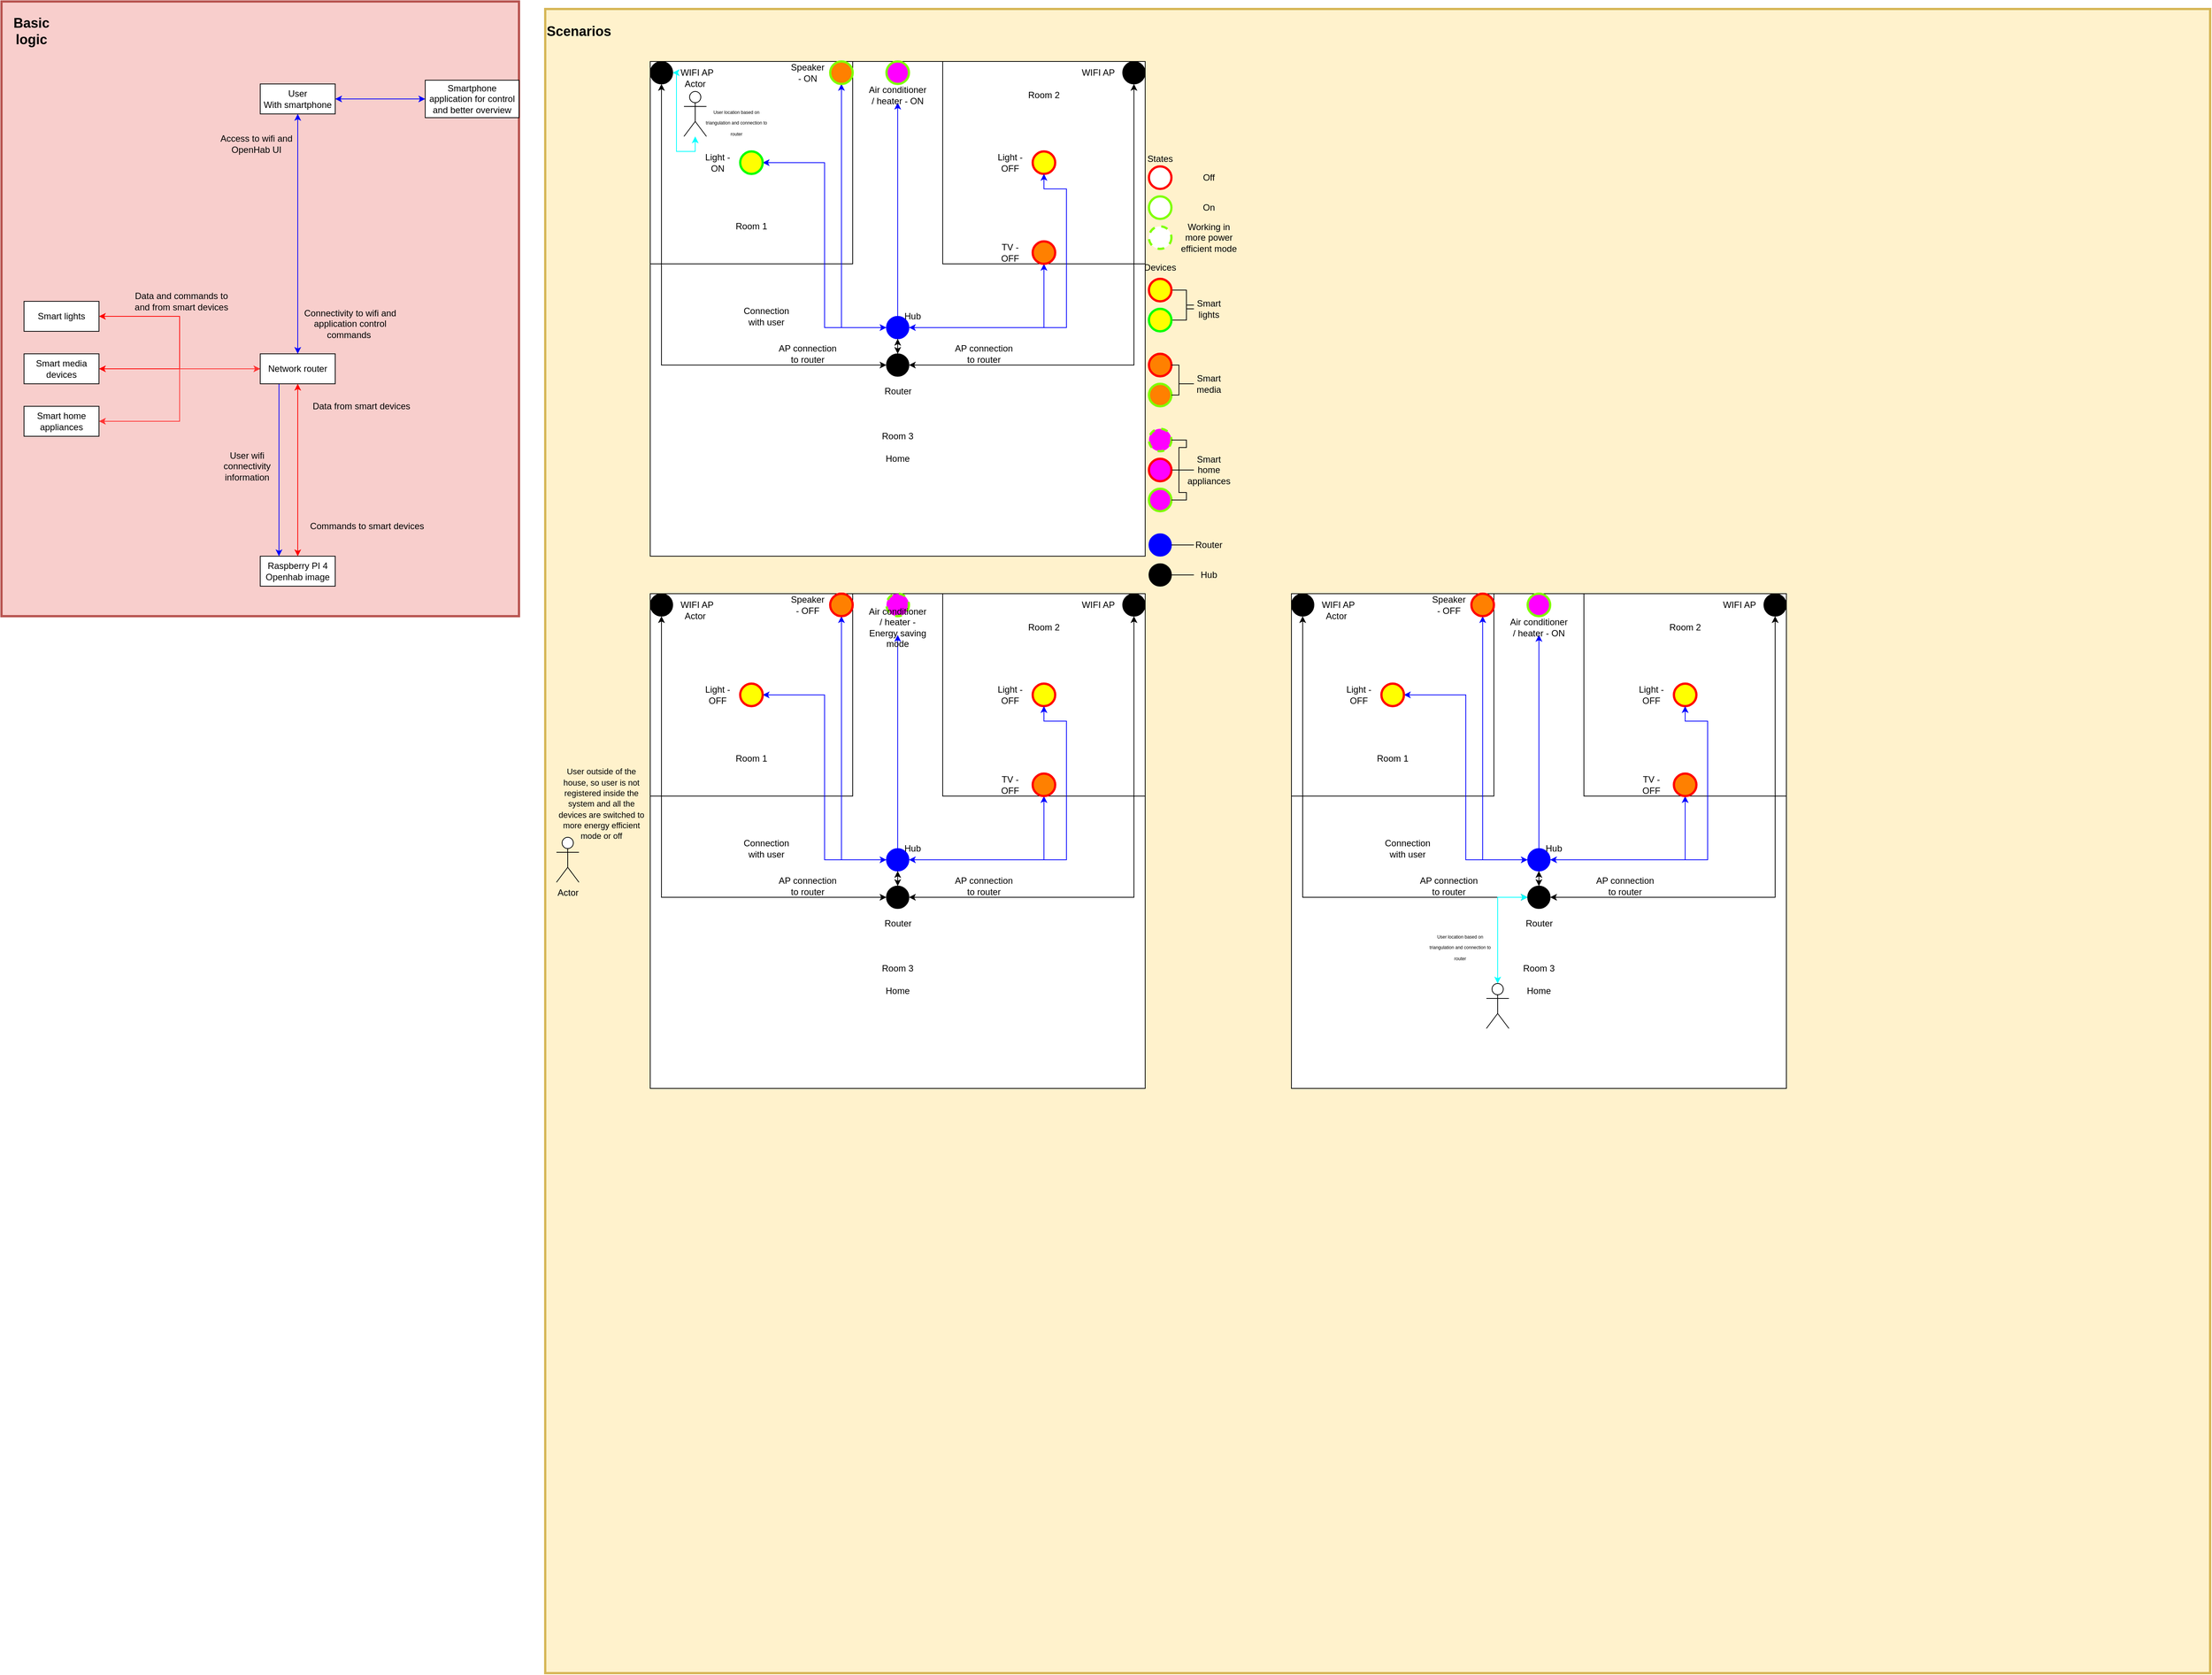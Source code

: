 <mxfile version="13.10.2" type="device"><diagram id="R2lEEEUBdFMjLlhIrx00" name="Page-1"><mxGraphModel dx="3555" dy="3005" grid="1" gridSize="10" guides="1" tooltips="1" connect="1" arrows="1" fold="1" page="1" pageScale="1" pageWidth="850" pageHeight="1100" math="0" shadow="0" extFonts="Permanent Marker^https://fonts.googleapis.com/css?family=Permanent+Marker"><root><mxCell id="0"/><mxCell id="1" parent="0"/><mxCell id="jyVE1UawY_h1VwcGE6OV-107" value="" style="rounded=0;whiteSpace=wrap;html=1;strokeColor=#b85450;strokeWidth=3;fillColor=#f8cecc;" parent="1" vertex="1"><mxGeometry x="30" y="-70" width="690" height="820" as="geometry"/></mxCell><mxCell id="jyVE1UawY_h1VwcGE6OV-105" value="" style="whiteSpace=wrap;html=1;aspect=fixed;strokeColor=#d6b656;strokeWidth=3;fillColor=#fff2cc;" parent="1" vertex="1"><mxGeometry x="755" y="-60" width="2220" height="2220" as="geometry"/></mxCell><mxCell id="H3JKsud2aQRYQZgdBOVq-11" style="edgeStyle=orthogonalEdgeStyle;rounded=0;orthogonalLoop=1;jettySize=auto;html=1;entryX=0.5;entryY=1;entryDx=0;entryDy=0;startArrow=classic;startFill=1;strokeColor=#FF0000;" parent="1" source="H3JKsud2aQRYQZgdBOVq-1" target="H3JKsud2aQRYQZgdBOVq-2" edge="1"><mxGeometry relative="1" as="geometry"/></mxCell><mxCell id="H3JKsud2aQRYQZgdBOVq-1" value="Raspberry PI 4&lt;br&gt;Openhab image" style="whiteSpace=wrap;html=1;align=center;" parent="1" vertex="1"><mxGeometry x="375" y="670" width="100" height="40" as="geometry"/></mxCell><mxCell id="H3JKsud2aQRYQZgdBOVq-6" style="edgeStyle=orthogonalEdgeStyle;rounded=0;orthogonalLoop=1;jettySize=auto;html=1;entryX=1;entryY=0.5;entryDx=0;entryDy=0;strokeColor=#FF0000;" parent="1" source="H3JKsud2aQRYQZgdBOVq-2" target="H3JKsud2aQRYQZgdBOVq-3" edge="1"><mxGeometry relative="1" as="geometry"/></mxCell><mxCell id="H3JKsud2aQRYQZgdBOVq-7" style="edgeStyle=orthogonalEdgeStyle;rounded=0;orthogonalLoop=1;jettySize=auto;html=1;entryX=1;entryY=0.5;entryDx=0;entryDy=0;strokeColor=#FF0000;" parent="1" source="H3JKsud2aQRYQZgdBOVq-2" target="H3JKsud2aQRYQZgdBOVq-4" edge="1"><mxGeometry relative="1" as="geometry"/></mxCell><mxCell id="H3JKsud2aQRYQZgdBOVq-8" style="rounded=0;orthogonalLoop=1;jettySize=auto;html=1;entryX=1;entryY=0.5;entryDx=0;entryDy=0;edgeStyle=orthogonalEdgeStyle;startArrow=classic;startFill=1;strokeColor=#FF3333;" parent="1" source="H3JKsud2aQRYQZgdBOVq-2" target="H3JKsud2aQRYQZgdBOVq-5" edge="1"><mxGeometry relative="1" as="geometry"/></mxCell><mxCell id="H3JKsud2aQRYQZgdBOVq-14" style="edgeStyle=orthogonalEdgeStyle;rounded=0;orthogonalLoop=1;jettySize=auto;html=1;exitX=0.25;exitY=1;exitDx=0;exitDy=0;entryX=0.25;entryY=0;entryDx=0;entryDy=0;startArrow=none;startFill=0;strokeColor=#0000FF;" parent="1" source="H3JKsud2aQRYQZgdBOVq-2" target="H3JKsud2aQRYQZgdBOVq-1" edge="1"><mxGeometry relative="1" as="geometry"/></mxCell><mxCell id="H3JKsud2aQRYQZgdBOVq-2" value="Network router" style="whiteSpace=wrap;html=1;align=center;" parent="1" vertex="1"><mxGeometry x="375" y="400" width="100" height="40" as="geometry"/></mxCell><mxCell id="H3JKsud2aQRYQZgdBOVq-3" value="Smart lights" style="whiteSpace=wrap;html=1;align=center;" parent="1" vertex="1"><mxGeometry x="60" y="330" width="100" height="40" as="geometry"/></mxCell><mxCell id="H3JKsud2aQRYQZgdBOVq-4" value="Smart media devices" style="whiteSpace=wrap;html=1;align=center;" parent="1" vertex="1"><mxGeometry x="60" y="400" width="100" height="40" as="geometry"/></mxCell><mxCell id="H3JKsud2aQRYQZgdBOVq-5" value="Smart home appliances" style="whiteSpace=wrap;html=1;align=center;" parent="1" vertex="1"><mxGeometry x="60" y="470" width="100" height="40" as="geometry"/></mxCell><mxCell id="H3JKsud2aQRYQZgdBOVq-9" value="Data and commands to and from smart devices" style="text;html=1;strokeColor=none;fillColor=none;align=center;verticalAlign=middle;whiteSpace=wrap;rounded=0;" parent="1" vertex="1"><mxGeometry x="200" y="320" width="140" height="20" as="geometry"/></mxCell><mxCell id="H3JKsud2aQRYQZgdBOVq-12" value="Data from smart devices" style="text;html=1;strokeColor=none;fillColor=none;align=center;verticalAlign=middle;whiteSpace=wrap;rounded=0;" parent="1" vertex="1"><mxGeometry x="440" y="460" width="140" height="20" as="geometry"/></mxCell><mxCell id="H3JKsud2aQRYQZgdBOVq-13" value="Commands to smart devices" style="text;html=1;strokeColor=none;fillColor=none;align=center;verticalAlign=middle;whiteSpace=wrap;rounded=0;" parent="1" vertex="1"><mxGeometry x="440" y="620" width="155" height="20" as="geometry"/></mxCell><mxCell id="H3JKsud2aQRYQZgdBOVq-15" value="User wifi connectivity information" style="text;html=1;strokeColor=none;fillColor=none;align=center;verticalAlign=middle;whiteSpace=wrap;rounded=0;" parent="1" vertex="1"><mxGeometry x="310" y="540" width="95" height="20" as="geometry"/></mxCell><mxCell id="H3JKsud2aQRYQZgdBOVq-17" style="edgeStyle=orthogonalEdgeStyle;rounded=0;orthogonalLoop=1;jettySize=auto;html=1;entryX=0.5;entryY=0;entryDx=0;entryDy=0;startArrow=classic;startFill=1;strokeColor=#0000FF;" parent="1" source="H3JKsud2aQRYQZgdBOVq-16" target="H3JKsud2aQRYQZgdBOVq-2" edge="1"><mxGeometry relative="1" as="geometry"/></mxCell><mxCell id="jyVE1UawY_h1VwcGE6OV-2" style="edgeStyle=orthogonalEdgeStyle;rounded=0;orthogonalLoop=1;jettySize=auto;html=1;exitX=1;exitY=0.5;exitDx=0;exitDy=0;startArrow=classic;startFill=1;fillColor=#dae8fc;strokeColor=#0000FF;" parent="1" source="H3JKsud2aQRYQZgdBOVq-16" target="jyVE1UawY_h1VwcGE6OV-1" edge="1"><mxGeometry relative="1" as="geometry"/></mxCell><mxCell id="H3JKsud2aQRYQZgdBOVq-16" value="User&lt;br&gt;With smartphone" style="whiteSpace=wrap;html=1;align=center;" parent="1" vertex="1"><mxGeometry x="375" y="40" width="100" height="40" as="geometry"/></mxCell><mxCell id="H3JKsud2aQRYQZgdBOVq-18" value="Connectivity to wifi and&lt;br&gt;application control commands&amp;nbsp;" style="text;html=1;strokeColor=none;fillColor=none;align=center;verticalAlign=middle;whiteSpace=wrap;rounded=0;" parent="1" vertex="1"><mxGeometry x="430" y="340" width="130" height="40" as="geometry"/></mxCell><mxCell id="H3JKsud2aQRYQZgdBOVq-19" value="Access to wifi and OpenHab UI" style="text;html=1;strokeColor=none;fillColor=none;align=center;verticalAlign=middle;whiteSpace=wrap;rounded=0;" parent="1" vertex="1"><mxGeometry x="320" y="110" width="100" height="20" as="geometry"/></mxCell><mxCell id="jyVE1UawY_h1VwcGE6OV-1" value="Smartphone application for control and better overview" style="whiteSpace=wrap;html=1;align=center;" parent="1" vertex="1"><mxGeometry x="595" y="35" width="125" height="50" as="geometry"/></mxCell><mxCell id="jyVE1UawY_h1VwcGE6OV-30" style="edgeStyle=orthogonalEdgeStyle;rounded=0;orthogonalLoop=1;jettySize=auto;html=1;startArrow=none;startFill=0;endArrow=none;endFill=0;" parent="1" source="jyVE1UawY_h1VwcGE6OV-18" target="jyVE1UawY_h1VwcGE6OV-28" edge="1"><mxGeometry relative="1" as="geometry"/></mxCell><mxCell id="jyVE1UawY_h1VwcGE6OV-18" value="" style="ellipse;whiteSpace=wrap;html=1;aspect=fixed;strokeColor=#FF0000;fillColor=#FFFF00;strokeWidth=3;" parent="1" vertex="1"><mxGeometry x="1560" y="300" width="30" height="30" as="geometry"/></mxCell><mxCell id="jyVE1UawY_h1VwcGE6OV-31" style="edgeStyle=orthogonalEdgeStyle;rounded=0;orthogonalLoop=1;jettySize=auto;html=1;entryX=0;entryY=0.25;entryDx=0;entryDy=0;startArrow=none;startFill=0;endArrow=none;endFill=0;strokeColor=#000000;" parent="1" source="jyVE1UawY_h1VwcGE6OV-20" target="jyVE1UawY_h1VwcGE6OV-28" edge="1"><mxGeometry relative="1" as="geometry"/></mxCell><mxCell id="jyVE1UawY_h1VwcGE6OV-20" value="" style="ellipse;whiteSpace=wrap;html=1;aspect=fixed;fillColor=#FFFF00;strokeColor=#00FF00;strokeWidth=3;" parent="1" vertex="1"><mxGeometry x="1560" y="340" width="30" height="30" as="geometry"/></mxCell><mxCell id="jyVE1UawY_h1VwcGE6OV-21" value="" style="ellipse;whiteSpace=wrap;html=1;aspect=fixed;fillColor=#FF8000;strokeColor=#FF0000;strokeWidth=3;" parent="1" vertex="1"><mxGeometry x="1560" y="400" width="30" height="30" as="geometry"/></mxCell><mxCell id="jyVE1UawY_h1VwcGE6OV-22" value="" style="ellipse;whiteSpace=wrap;html=1;aspect=fixed;fillColor=#FF8000;strokeColor=#80FF00;strokeWidth=3;" parent="1" vertex="1"><mxGeometry x="1560" y="440" width="30" height="30" as="geometry"/></mxCell><mxCell id="jyVE1UawY_h1VwcGE6OV-23" value="" style="ellipse;whiteSpace=wrap;html=1;aspect=fixed;strokeWidth=3;strokeColor=#80FF00;dashed=1;fillColor=#FF00FF;" parent="1" vertex="1"><mxGeometry x="1560" y="500" width="30" height="30" as="geometry"/></mxCell><mxCell id="jyVE1UawY_h1VwcGE6OV-24" value="" style="ellipse;whiteSpace=wrap;html=1;aspect=fixed;strokeWidth=3;strokeColor=#FF0000;perimeterSpacing=1;fillColor=#FF00FF;" parent="1" vertex="1"><mxGeometry x="1560" y="540" width="30" height="30" as="geometry"/></mxCell><mxCell id="jyVE1UawY_h1VwcGE6OV-25" value="" style="ellipse;whiteSpace=wrap;html=1;aspect=fixed;strokeWidth=3;fillColor=#FF00FF;strokeColor=#80FF00;" parent="1" vertex="1"><mxGeometry x="1560" y="580" width="30" height="30" as="geometry"/></mxCell><mxCell id="jyVE1UawY_h1VwcGE6OV-26" value="" style="ellipse;whiteSpace=wrap;html=1;aspect=fixed;strokeColor=#0000FF;fillColor=#0000FF;" parent="1" vertex="1"><mxGeometry x="1560" y="640" width="30" height="30" as="geometry"/></mxCell><mxCell id="jyVE1UawY_h1VwcGE6OV-27" value="" style="ellipse;whiteSpace=wrap;html=1;aspect=fixed;fillColor=#000000;" parent="1" vertex="1"><mxGeometry x="1560" y="680" width="30" height="30" as="geometry"/></mxCell><mxCell id="jyVE1UawY_h1VwcGE6OV-28" value="Smart lights" style="text;html=1;strokeColor=none;fillColor=none;align=center;verticalAlign=middle;whiteSpace=wrap;rounded=0;" parent="1" vertex="1"><mxGeometry x="1620" y="330" width="40" height="20" as="geometry"/></mxCell><mxCell id="jyVE1UawY_h1VwcGE6OV-41" style="edgeStyle=orthogonalEdgeStyle;rounded=0;orthogonalLoop=1;jettySize=auto;html=1;entryX=1;entryY=0.5;entryDx=0;entryDy=0;startArrow=none;startFill=0;endArrow=none;endFill=0;strokeColor=#000000;" parent="1" source="jyVE1UawY_h1VwcGE6OV-32" target="jyVE1UawY_h1VwcGE6OV-22" edge="1"><mxGeometry relative="1" as="geometry"/></mxCell><mxCell id="jyVE1UawY_h1VwcGE6OV-42" style="edgeStyle=orthogonalEdgeStyle;rounded=0;orthogonalLoop=1;jettySize=auto;html=1;entryX=1;entryY=0.5;entryDx=0;entryDy=0;startArrow=none;startFill=0;endArrow=none;endFill=0;strokeColor=#000000;" parent="1" source="jyVE1UawY_h1VwcGE6OV-32" target="jyVE1UawY_h1VwcGE6OV-21" edge="1"><mxGeometry relative="1" as="geometry"/></mxCell><mxCell id="jyVE1UawY_h1VwcGE6OV-32" value="Smart media" style="text;html=1;strokeColor=none;fillColor=none;align=center;verticalAlign=middle;whiteSpace=wrap;rounded=0;" parent="1" vertex="1"><mxGeometry x="1620" y="430" width="40" height="20" as="geometry"/></mxCell><mxCell id="jyVE1UawY_h1VwcGE6OV-38" style="edgeStyle=orthogonalEdgeStyle;rounded=0;orthogonalLoop=1;jettySize=auto;html=1;entryX=1;entryY=0.5;entryDx=0;entryDy=0;startArrow=none;startFill=0;endArrow=none;endFill=0;strokeColor=#000000;" parent="1" source="jyVE1UawY_h1VwcGE6OV-33" target="jyVE1UawY_h1VwcGE6OV-24" edge="1"><mxGeometry relative="1" as="geometry"/></mxCell><mxCell id="jyVE1UawY_h1VwcGE6OV-39" style="edgeStyle=orthogonalEdgeStyle;rounded=0;orthogonalLoop=1;jettySize=auto;html=1;entryX=1;entryY=0.5;entryDx=0;entryDy=0;startArrow=none;startFill=0;endArrow=none;endFill=0;strokeColor=#000000;" parent="1" source="jyVE1UawY_h1VwcGE6OV-33" target="jyVE1UawY_h1VwcGE6OV-23" edge="1"><mxGeometry relative="1" as="geometry"/></mxCell><mxCell id="jyVE1UawY_h1VwcGE6OV-40" style="edgeStyle=orthogonalEdgeStyle;rounded=0;orthogonalLoop=1;jettySize=auto;html=1;entryX=1;entryY=0.5;entryDx=0;entryDy=0;startArrow=none;startFill=0;endArrow=none;endFill=0;strokeColor=#000000;" parent="1" source="jyVE1UawY_h1VwcGE6OV-33" target="jyVE1UawY_h1VwcGE6OV-25" edge="1"><mxGeometry relative="1" as="geometry"/></mxCell><mxCell id="jyVE1UawY_h1VwcGE6OV-33" value="Smart home appliances" style="text;html=1;strokeColor=none;fillColor=none;align=center;verticalAlign=middle;whiteSpace=wrap;rounded=0;" parent="1" vertex="1"><mxGeometry x="1620" y="545" width="40" height="20" as="geometry"/></mxCell><mxCell id="jyVE1UawY_h1VwcGE6OV-37" style="edgeStyle=orthogonalEdgeStyle;rounded=0;orthogonalLoop=1;jettySize=auto;html=1;entryX=1;entryY=0.5;entryDx=0;entryDy=0;startArrow=none;startFill=0;endArrow=none;endFill=0;strokeColor=#000000;" parent="1" source="jyVE1UawY_h1VwcGE6OV-34" target="jyVE1UawY_h1VwcGE6OV-26" edge="1"><mxGeometry relative="1" as="geometry"/></mxCell><mxCell id="jyVE1UawY_h1VwcGE6OV-34" value="Router" style="text;html=1;strokeColor=none;fillColor=none;align=center;verticalAlign=middle;whiteSpace=wrap;rounded=0;" parent="1" vertex="1"><mxGeometry x="1620" y="645" width="40" height="20" as="geometry"/></mxCell><mxCell id="jyVE1UawY_h1VwcGE6OV-36" style="edgeStyle=orthogonalEdgeStyle;rounded=0;orthogonalLoop=1;jettySize=auto;html=1;entryX=1;entryY=0.5;entryDx=0;entryDy=0;startArrow=none;startFill=0;endArrow=none;endFill=0;strokeColor=#000000;" parent="1" source="jyVE1UawY_h1VwcGE6OV-35" target="jyVE1UawY_h1VwcGE6OV-27" edge="1"><mxGeometry relative="1" as="geometry"/></mxCell><mxCell id="jyVE1UawY_h1VwcGE6OV-35" value="Hub" style="text;html=1;strokeColor=none;fillColor=none;align=center;verticalAlign=middle;whiteSpace=wrap;rounded=0;" parent="1" vertex="1"><mxGeometry x="1620" y="685" width="40" height="20" as="geometry"/></mxCell><mxCell id="jyVE1UawY_h1VwcGE6OV-43" value="" style="ellipse;whiteSpace=wrap;html=1;aspect=fixed;strokeWidth=3;strokeColor=#80FF00;dashed=1;fillColor=#FFFFFF;" parent="1" vertex="1"><mxGeometry x="1560" y="230" width="30" height="30" as="geometry"/></mxCell><mxCell id="jyVE1UawY_h1VwcGE6OV-44" value="" style="ellipse;whiteSpace=wrap;html=1;aspect=fixed;strokeWidth=3;strokeColor=#FF0000;perimeterSpacing=1;fillColor=#FFFFFF;" parent="1" vertex="1"><mxGeometry x="1560" y="150" width="30" height="30" as="geometry"/></mxCell><mxCell id="jyVE1UawY_h1VwcGE6OV-45" value="" style="ellipse;whiteSpace=wrap;html=1;aspect=fixed;strokeWidth=3;strokeColor=#80FF00;fillColor=#FFFFFF;" parent="1" vertex="1"><mxGeometry x="1560" y="190" width="30" height="30" as="geometry"/></mxCell><mxCell id="jyVE1UawY_h1VwcGE6OV-46" value="Devices" style="text;html=1;strokeColor=none;fillColor=none;align=center;verticalAlign=middle;whiteSpace=wrap;rounded=0;" parent="1" vertex="1"><mxGeometry x="1555" y="275" width="40" height="20" as="geometry"/></mxCell><mxCell id="jyVE1UawY_h1VwcGE6OV-47" value="States" style="text;html=1;strokeColor=none;fillColor=none;align=center;verticalAlign=middle;whiteSpace=wrap;rounded=0;" parent="1" vertex="1"><mxGeometry x="1555" y="130" width="40" height="20" as="geometry"/></mxCell><mxCell id="jyVE1UawY_h1VwcGE6OV-49" value="Off" style="text;html=1;strokeColor=none;fillColor=none;align=center;verticalAlign=middle;whiteSpace=wrap;rounded=0;" parent="1" vertex="1"><mxGeometry x="1620" y="155" width="40" height="20" as="geometry"/></mxCell><mxCell id="jyVE1UawY_h1VwcGE6OV-50" value="On" style="text;html=1;strokeColor=none;fillColor=none;align=center;verticalAlign=middle;whiteSpace=wrap;rounded=0;" parent="1" vertex="1"><mxGeometry x="1620" y="195" width="40" height="20" as="geometry"/></mxCell><mxCell id="jyVE1UawY_h1VwcGE6OV-51" value="Working in more power efficient mode" style="text;html=1;strokeColor=none;fillColor=none;align=center;verticalAlign=middle;whiteSpace=wrap;rounded=0;" parent="1" vertex="1"><mxGeometry x="1600" y="235" width="80" height="20" as="geometry"/></mxCell><mxCell id="jyVE1UawY_h1VwcGE6OV-61" value="" style="whiteSpace=wrap;html=1;aspect=fixed;" parent="1" vertex="1"><mxGeometry x="895" y="720" width="660" height="660" as="geometry"/></mxCell><mxCell id="jyVE1UawY_h1VwcGE6OV-62" value="" style="whiteSpace=wrap;html=1;aspect=fixed;" parent="1" vertex="1"><mxGeometry x="895" y="720" width="270" height="270" as="geometry"/></mxCell><mxCell id="jyVE1UawY_h1VwcGE6OV-63" value="Actor" style="shape=umlActor;verticalLabelPosition=bottom;verticalAlign=top;html=1;outlineConnect=0;" parent="1" vertex="1"><mxGeometry x="770" y="1045" width="30" height="60" as="geometry"/></mxCell><mxCell id="jyVE1UawY_h1VwcGE6OV-64" value="" style="ellipse;whiteSpace=wrap;html=1;aspect=fixed;strokeColor=#0000FF;fillColor=#0000FF;" parent="1" vertex="1"><mxGeometry x="1210" y="1060" width="30" height="30" as="geometry"/></mxCell><mxCell id="jyVE1UawY_h1VwcGE6OV-65" value="" style="ellipse;whiteSpace=wrap;html=1;aspect=fixed;fillColor=#FF8000;strokeWidth=3;strokeColor=#FF0000;" parent="1" vertex="1"><mxGeometry x="1135" y="720" width="30" height="30" as="geometry"/></mxCell><mxCell id="jyVE1UawY_h1VwcGE6OV-66" value="" style="ellipse;whiteSpace=wrap;html=1;aspect=fixed;strokeWidth=3;fillColor=#FFFF00;strokeColor=#FF0000;" parent="1" vertex="1"><mxGeometry x="1015" y="840" width="30" height="30" as="geometry"/></mxCell><mxCell id="jyVE1UawY_h1VwcGE6OV-67" value="" style="whiteSpace=wrap;html=1;aspect=fixed;" parent="1" vertex="1"><mxGeometry x="1285" y="720" width="270" height="270" as="geometry"/></mxCell><mxCell id="jyVE1UawY_h1VwcGE6OV-68" value="" style="ellipse;whiteSpace=wrap;html=1;aspect=fixed;fillColor=#FF8000;strokeColor=#FF0000;strokeWidth=3;" parent="1" vertex="1"><mxGeometry x="1405" y="960" width="30" height="30" as="geometry"/></mxCell><mxCell id="jyVE1UawY_h1VwcGE6OV-69" value="" style="ellipse;whiteSpace=wrap;html=1;aspect=fixed;strokeColor=#FF0000;fillColor=#FFFF00;strokeWidth=3;" parent="1" vertex="1"><mxGeometry x="1405" y="840" width="30" height="30" as="geometry"/></mxCell><mxCell id="jyVE1UawY_h1VwcGE6OV-70" value="" style="ellipse;whiteSpace=wrap;html=1;aspect=fixed;strokeWidth=3;strokeColor=#80FF00;dashed=1;fillColor=#FF00FF;" parent="1" vertex="1"><mxGeometry x="1210" y="720" width="30" height="30" as="geometry"/></mxCell><mxCell id="jyVE1UawY_h1VwcGE6OV-71" value="" style="ellipse;whiteSpace=wrap;html=1;aspect=fixed;fillColor=#000000;" parent="1" vertex="1"><mxGeometry x="1210" y="1090" width="30" height="30" as="geometry"/></mxCell><mxCell id="jyVE1UawY_h1VwcGE6OV-72" value="Light" style="text;html=1;strokeColor=none;fillColor=none;align=center;verticalAlign=middle;whiteSpace=wrap;rounded=0;" parent="1" vertex="1"><mxGeometry x="965" y="845" width="40" height="20" as="geometry"/></mxCell><mxCell id="jyVE1UawY_h1VwcGE6OV-73" value="Speaker" style="text;html=1;strokeColor=none;fillColor=none;align=center;verticalAlign=middle;whiteSpace=wrap;rounded=0;" parent="1" vertex="1"><mxGeometry x="1085" y="725" width="40" height="20" as="geometry"/></mxCell><mxCell id="jyVE1UawY_h1VwcGE6OV-74" value="Air conditioner / heater" style="text;html=1;strokeColor=none;fillColor=none;align=center;verticalAlign=middle;whiteSpace=wrap;rounded=0;" parent="1" vertex="1"><mxGeometry x="1185" y="755" width="80" height="20" as="geometry"/></mxCell><mxCell id="jyVE1UawY_h1VwcGE6OV-75" value="Light" style="text;html=1;strokeColor=none;fillColor=none;align=center;verticalAlign=middle;whiteSpace=wrap;rounded=0;" parent="1" vertex="1"><mxGeometry x="1355" y="845" width="40" height="20" as="geometry"/></mxCell><mxCell id="jyVE1UawY_h1VwcGE6OV-76" value="TV" style="text;html=1;strokeColor=none;fillColor=none;align=center;verticalAlign=middle;whiteSpace=wrap;rounded=0;" parent="1" vertex="1"><mxGeometry x="1355" y="965" width="40" height="20" as="geometry"/></mxCell><mxCell id="jyVE1UawY_h1VwcGE6OV-77" value="Room 1" style="text;html=1;strokeColor=none;fillColor=none;align=center;verticalAlign=middle;whiteSpace=wrap;rounded=0;" parent="1" vertex="1"><mxGeometry x="990" y="930" width="80" height="20" as="geometry"/></mxCell><mxCell id="jyVE1UawY_h1VwcGE6OV-78" value="Room 2" style="text;html=1;strokeColor=none;fillColor=none;align=center;verticalAlign=middle;whiteSpace=wrap;rounded=0;" parent="1" vertex="1"><mxGeometry x="1380" y="755" width="80" height="20" as="geometry"/></mxCell><mxCell id="jyVE1UawY_h1VwcGE6OV-79" value="Room 3" style="text;html=1;strokeColor=none;fillColor=none;align=center;verticalAlign=middle;whiteSpace=wrap;rounded=0;" parent="1" vertex="1"><mxGeometry x="1185" y="1210" width="80" height="20" as="geometry"/></mxCell><mxCell id="jyVE1UawY_h1VwcGE6OV-80" value="Home" style="text;html=1;strokeColor=none;fillColor=none;align=center;verticalAlign=middle;whiteSpace=wrap;rounded=0;" parent="1" vertex="1"><mxGeometry x="1185" y="1240" width="80" height="20" as="geometry"/></mxCell><mxCell id="jyVE1UawY_h1VwcGE6OV-81" value="" style="whiteSpace=wrap;html=1;aspect=fixed;" parent="1" vertex="1"><mxGeometry x="895" y="10" width="660" height="660" as="geometry"/></mxCell><mxCell id="jyVE1UawY_h1VwcGE6OV-82" value="" style="whiteSpace=wrap;html=1;aspect=fixed;" parent="1" vertex="1"><mxGeometry x="895" y="10" width="270" height="270" as="geometry"/></mxCell><mxCell id="BNXxpQTF-F8GRZgYPmsB-4" style="edgeStyle=orthogonalEdgeStyle;rounded=0;orthogonalLoop=1;jettySize=auto;html=1;entryX=0.5;entryY=1;entryDx=0;entryDy=0;startArrow=none;startFill=0;strokeColor=#0000FF;" edge="1" parent="1" source="jyVE1UawY_h1VwcGE6OV-83" target="jyVE1UawY_h1VwcGE6OV-93"><mxGeometry relative="1" as="geometry"/></mxCell><mxCell id="BNXxpQTF-F8GRZgYPmsB-5" style="edgeStyle=orthogonalEdgeStyle;rounded=0;orthogonalLoop=1;jettySize=auto;html=1;startArrow=none;startFill=0;strokeColor=#0000FF;" edge="1" parent="1" source="jyVE1UawY_h1VwcGE6OV-83" target="jyVE1UawY_h1VwcGE6OV-87"><mxGeometry relative="1" as="geometry"/></mxCell><mxCell id="BNXxpQTF-F8GRZgYPmsB-7" style="edgeStyle=orthogonalEdgeStyle;rounded=0;orthogonalLoop=1;jettySize=auto;html=1;entryX=1;entryY=0.5;entryDx=0;entryDy=0;startArrow=none;startFill=0;strokeColor=#0000FF;" edge="1" parent="1" source="jyVE1UawY_h1VwcGE6OV-83" target="jyVE1UawY_h1VwcGE6OV-85"><mxGeometry relative="1" as="geometry"/></mxCell><mxCell id="BNXxpQTF-F8GRZgYPmsB-8" style="edgeStyle=orthogonalEdgeStyle;rounded=0;orthogonalLoop=1;jettySize=auto;html=1;entryX=0.5;entryY=1;entryDx=0;entryDy=0;startArrow=classic;startFill=1;strokeColor=#0000FF;" edge="1" parent="1" source="jyVE1UawY_h1VwcGE6OV-83" target="jyVE1UawY_h1VwcGE6OV-84"><mxGeometry relative="1" as="geometry"/></mxCell><mxCell id="jyVE1UawY_h1VwcGE6OV-83" value="" style="ellipse;whiteSpace=wrap;html=1;aspect=fixed;strokeColor=#0000FF;fillColor=#0000FF;" parent="1" vertex="1"><mxGeometry x="1210" y="350" width="30" height="30" as="geometry"/></mxCell><mxCell id="jyVE1UawY_h1VwcGE6OV-84" value="" style="ellipse;whiteSpace=wrap;html=1;aspect=fixed;fillColor=#FF8000;strokeColor=#80FF00;strokeWidth=3;" parent="1" vertex="1"><mxGeometry x="1135" y="10" width="30" height="30" as="geometry"/></mxCell><mxCell id="jyVE1UawY_h1VwcGE6OV-85" value="" style="ellipse;whiteSpace=wrap;html=1;aspect=fixed;fillColor=#FFFF00;strokeColor=#00FF00;strokeWidth=3;" parent="1" vertex="1"><mxGeometry x="1015" y="130" width="30" height="30" as="geometry"/></mxCell><mxCell id="jyVE1UawY_h1VwcGE6OV-86" value="" style="whiteSpace=wrap;html=1;aspect=fixed;" parent="1" vertex="1"><mxGeometry x="1285" y="10" width="270" height="270" as="geometry"/></mxCell><mxCell id="jyVE1UawY_h1VwcGE6OV-87" value="" style="ellipse;whiteSpace=wrap;html=1;aspect=fixed;fillColor=#FF8000;strokeColor=#FF0000;strokeWidth=3;" parent="1" vertex="1"><mxGeometry x="1405" y="250" width="30" height="30" as="geometry"/></mxCell><mxCell id="jyVE1UawY_h1VwcGE6OV-88" value="" style="ellipse;whiteSpace=wrap;html=1;aspect=fixed;strokeColor=#FF0000;fillColor=#FFFF00;strokeWidth=3;" parent="1" vertex="1"><mxGeometry x="1405" y="130" width="30" height="30" as="geometry"/></mxCell><mxCell id="jyVE1UawY_h1VwcGE6OV-89" value="" style="ellipse;whiteSpace=wrap;html=1;aspect=fixed;strokeWidth=3;strokeColor=#80FF00;fillColor=#FF00FF;" parent="1" vertex="1"><mxGeometry x="1210" y="10" width="30" height="30" as="geometry"/></mxCell><mxCell id="BNXxpQTF-F8GRZgYPmsB-3" style="edgeStyle=orthogonalEdgeStyle;rounded=0;orthogonalLoop=1;jettySize=auto;html=1;entryX=0.5;entryY=1;entryDx=0;entryDy=0;startArrow=classic;startFill=1;" edge="1" parent="1" source="jyVE1UawY_h1VwcGE6OV-90" target="jyVE1UawY_h1VwcGE6OV-83"><mxGeometry relative="1" as="geometry"/></mxCell><mxCell id="BNXxpQTF-F8GRZgYPmsB-11" style="edgeStyle=orthogonalEdgeStyle;rounded=0;orthogonalLoop=1;jettySize=auto;html=1;entryX=0.5;entryY=1;entryDx=0;entryDy=0;startArrow=classic;startFill=1;strokeColor=#000000;" edge="1" parent="1" source="jyVE1UawY_h1VwcGE6OV-90" target="BNXxpQTF-F8GRZgYPmsB-10"><mxGeometry relative="1" as="geometry"/></mxCell><mxCell id="BNXxpQTF-F8GRZgYPmsB-14" style="edgeStyle=orthogonalEdgeStyle;rounded=0;orthogonalLoop=1;jettySize=auto;html=1;entryX=0.5;entryY=1;entryDx=0;entryDy=0;startArrow=classic;startFill=1;strokeColor=#000000;" edge="1" parent="1" source="jyVE1UawY_h1VwcGE6OV-90" target="BNXxpQTF-F8GRZgYPmsB-12"><mxGeometry relative="1" as="geometry"/></mxCell><mxCell id="jyVE1UawY_h1VwcGE6OV-90" value="" style="ellipse;whiteSpace=wrap;html=1;aspect=fixed;fillColor=#000000;" parent="1" vertex="1"><mxGeometry x="1210" y="400" width="30" height="30" as="geometry"/></mxCell><mxCell id="jyVE1UawY_h1VwcGE6OV-91" value="Light - ON" style="text;html=1;strokeColor=none;fillColor=none;align=center;verticalAlign=middle;whiteSpace=wrap;rounded=0;" parent="1" vertex="1"><mxGeometry x="965" y="135" width="40" height="20" as="geometry"/></mxCell><mxCell id="jyVE1UawY_h1VwcGE6OV-92" value="Speaker - ON" style="text;html=1;strokeColor=none;fillColor=none;align=center;verticalAlign=middle;whiteSpace=wrap;rounded=0;" parent="1" vertex="1"><mxGeometry x="1085" y="15" width="40" height="20" as="geometry"/></mxCell><mxCell id="jyVE1UawY_h1VwcGE6OV-93" value="Air conditioner / heater - ON" style="text;html=1;strokeColor=none;fillColor=none;align=center;verticalAlign=middle;whiteSpace=wrap;rounded=0;" parent="1" vertex="1"><mxGeometry x="1185" y="45" width="80" height="20" as="geometry"/></mxCell><mxCell id="jyVE1UawY_h1VwcGE6OV-94" value="Light - OFF" style="text;html=1;strokeColor=none;fillColor=none;align=center;verticalAlign=middle;whiteSpace=wrap;rounded=0;" parent="1" vertex="1"><mxGeometry x="1355" y="135" width="40" height="20" as="geometry"/></mxCell><mxCell id="jyVE1UawY_h1VwcGE6OV-95" value="TV -OFF" style="text;html=1;strokeColor=none;fillColor=none;align=center;verticalAlign=middle;whiteSpace=wrap;rounded=0;" parent="1" vertex="1"><mxGeometry x="1355" y="255" width="40" height="20" as="geometry"/></mxCell><mxCell id="jyVE1UawY_h1VwcGE6OV-96" value="Room 1" style="text;html=1;strokeColor=none;fillColor=none;align=center;verticalAlign=middle;whiteSpace=wrap;rounded=0;" parent="1" vertex="1"><mxGeometry x="990" y="220" width="80" height="20" as="geometry"/></mxCell><mxCell id="jyVE1UawY_h1VwcGE6OV-97" value="Room 2" style="text;html=1;strokeColor=none;fillColor=none;align=center;verticalAlign=middle;whiteSpace=wrap;rounded=0;" parent="1" vertex="1"><mxGeometry x="1380" y="45" width="80" height="20" as="geometry"/></mxCell><mxCell id="jyVE1UawY_h1VwcGE6OV-98" value="Room 3" style="text;html=1;strokeColor=none;fillColor=none;align=center;verticalAlign=middle;whiteSpace=wrap;rounded=0;" parent="1" vertex="1"><mxGeometry x="1185" y="500" width="80" height="20" as="geometry"/></mxCell><mxCell id="jyVE1UawY_h1VwcGE6OV-99" value="Home" style="text;html=1;strokeColor=none;fillColor=none;align=center;verticalAlign=middle;whiteSpace=wrap;rounded=0;" parent="1" vertex="1"><mxGeometry x="1185" y="530" width="80" height="20" as="geometry"/></mxCell><mxCell id="jyVE1UawY_h1VwcGE6OV-100" value="" style="shape=umlActor;verticalLabelPosition=bottom;verticalAlign=top;html=1;outlineConnect=0;" parent="1" vertex="1"><mxGeometry x="940" y="50" width="30" height="60" as="geometry"/></mxCell><mxCell id="jyVE1UawY_h1VwcGE6OV-103" value="&lt;span&gt;Actor&lt;/span&gt;" style="text;html=1;strokeColor=none;fillColor=none;align=center;verticalAlign=middle;whiteSpace=wrap;rounded=0;" parent="1" vertex="1"><mxGeometry x="935" y="30" width="40" height="20" as="geometry"/></mxCell><mxCell id="jyVE1UawY_h1VwcGE6OV-104" value="Connection with user" style="text;html=1;strokeColor=none;fillColor=none;align=center;verticalAlign=middle;whiteSpace=wrap;rounded=0;" parent="1" vertex="1"><mxGeometry x="1030" y="340" width="40" height="20" as="geometry"/></mxCell><mxCell id="jyVE1UawY_h1VwcGE6OV-108" value="&lt;font style=&quot;font-size: 18px&quot;&gt;&lt;b&gt;Basic logic&lt;/b&gt;&lt;/font&gt;" style="text;html=1;strokeColor=none;fillColor=none;align=center;verticalAlign=middle;whiteSpace=wrap;rounded=0;" parent="1" vertex="1"><mxGeometry x="50" y="-40" width="40" height="20" as="geometry"/></mxCell><mxCell id="jyVE1UawY_h1VwcGE6OV-109" value="&lt;font style=&quot;font-size: 18px&quot;&gt;&lt;b&gt;Scenarios&lt;/b&gt;&lt;/font&gt;" style="text;html=1;strokeColor=none;fillColor=none;align=center;verticalAlign=middle;whiteSpace=wrap;rounded=0;" parent="1" vertex="1"><mxGeometry x="780" y="-40" width="40" height="20" as="geometry"/></mxCell><mxCell id="BNXxpQTF-F8GRZgYPmsB-1" value="Hub" style="text;html=1;strokeColor=none;fillColor=none;align=center;verticalAlign=middle;whiteSpace=wrap;rounded=0;" vertex="1" parent="1"><mxGeometry x="1225" y="340" width="40" height="20" as="geometry"/></mxCell><mxCell id="BNXxpQTF-F8GRZgYPmsB-2" value="WIFI AP" style="text;html=1;strokeColor=none;fillColor=none;align=center;verticalAlign=middle;whiteSpace=wrap;rounded=0;" vertex="1" parent="1"><mxGeometry x="925" y="15" width="65" height="20" as="geometry"/></mxCell><mxCell id="BNXxpQTF-F8GRZgYPmsB-6" style="edgeStyle=orthogonalEdgeStyle;rounded=0;orthogonalLoop=1;jettySize=auto;html=1;entryX=0.5;entryY=1;entryDx=0;entryDy=0;startArrow=classic;startFill=1;strokeColor=#0000FF;" edge="1" parent="1" source="jyVE1UawY_h1VwcGE6OV-83" target="jyVE1UawY_h1VwcGE6OV-88"><mxGeometry relative="1" as="geometry"><Array as="points"><mxPoint x="1450" y="365"/><mxPoint x="1450" y="180"/><mxPoint x="1420" y="180"/></Array></mxGeometry></mxCell><mxCell id="BNXxpQTF-F8GRZgYPmsB-16" style="edgeStyle=orthogonalEdgeStyle;rounded=0;orthogonalLoop=1;jettySize=auto;html=1;startArrow=classic;startFill=1;strokeColor=#00FFFF;" edge="1" parent="1" source="BNXxpQTF-F8GRZgYPmsB-10" target="jyVE1UawY_h1VwcGE6OV-100"><mxGeometry relative="1" as="geometry"><Array as="points"><mxPoint x="930" y="25"/><mxPoint x="930" y="130"/><mxPoint x="955" y="130"/></Array></mxGeometry></mxCell><mxCell id="BNXxpQTF-F8GRZgYPmsB-10" value="" style="ellipse;whiteSpace=wrap;html=1;aspect=fixed;fillColor=#000000;" vertex="1" parent="1"><mxGeometry x="895" y="10" width="30" height="30" as="geometry"/></mxCell><mxCell id="BNXxpQTF-F8GRZgYPmsB-12" value="" style="ellipse;whiteSpace=wrap;html=1;aspect=fixed;fillColor=#000000;" vertex="1" parent="1"><mxGeometry x="1525" y="10" width="30" height="30" as="geometry"/></mxCell><mxCell id="BNXxpQTF-F8GRZgYPmsB-13" value="WIFI AP" style="text;html=1;strokeColor=none;fillColor=none;align=center;verticalAlign=middle;whiteSpace=wrap;rounded=0;" vertex="1" parent="1"><mxGeometry x="1460" y="15" width="65" height="20" as="geometry"/></mxCell><mxCell id="BNXxpQTF-F8GRZgYPmsB-15" value="Router" style="text;html=1;strokeColor=none;fillColor=none;align=center;verticalAlign=middle;whiteSpace=wrap;rounded=0;" vertex="1" parent="1"><mxGeometry x="1192.5" y="440" width="65" height="20" as="geometry"/></mxCell><mxCell id="BNXxpQTF-F8GRZgYPmsB-17" value="AP connection to router" style="text;html=1;strokeColor=none;fillColor=none;align=center;verticalAlign=middle;whiteSpace=wrap;rounded=0;" vertex="1" parent="1"><mxGeometry x="1065" y="390" width="80" height="20" as="geometry"/></mxCell><mxCell id="BNXxpQTF-F8GRZgYPmsB-19" value="AP connection to router" style="text;html=1;strokeColor=none;fillColor=none;align=center;verticalAlign=middle;whiteSpace=wrap;rounded=0;" vertex="1" parent="1"><mxGeometry x="1300" y="390" width="80" height="20" as="geometry"/></mxCell><mxCell id="BNXxpQTF-F8GRZgYPmsB-20" value="&lt;font style=&quot;font-size: 6px&quot;&gt;User location based on triangulation and connection to router&lt;/font&gt;" style="text;html=1;strokeColor=none;fillColor=none;align=center;verticalAlign=middle;whiteSpace=wrap;rounded=0;" vertex="1" parent="1"><mxGeometry x="965" y="80" width="90" height="20" as="geometry"/></mxCell><mxCell id="BNXxpQTF-F8GRZgYPmsB-21" value="" style="whiteSpace=wrap;html=1;aspect=fixed;" vertex="1" parent="1"><mxGeometry x="895" y="720" width="660" height="660" as="geometry"/></mxCell><mxCell id="BNXxpQTF-F8GRZgYPmsB-22" value="" style="whiteSpace=wrap;html=1;aspect=fixed;" vertex="1" parent="1"><mxGeometry x="895" y="720" width="270" height="270" as="geometry"/></mxCell><mxCell id="BNXxpQTF-F8GRZgYPmsB-23" style="edgeStyle=orthogonalEdgeStyle;rounded=0;orthogonalLoop=1;jettySize=auto;html=1;entryX=0.5;entryY=1;entryDx=0;entryDy=0;startArrow=none;startFill=0;strokeColor=#0000FF;" edge="1" source="BNXxpQTF-F8GRZgYPmsB-27" target="BNXxpQTF-F8GRZgYPmsB-40" parent="1"><mxGeometry relative="1" as="geometry"/></mxCell><mxCell id="BNXxpQTF-F8GRZgYPmsB-24" style="edgeStyle=orthogonalEdgeStyle;rounded=0;orthogonalLoop=1;jettySize=auto;html=1;startArrow=none;startFill=0;strokeColor=#0000FF;" edge="1" source="BNXxpQTF-F8GRZgYPmsB-27" target="BNXxpQTF-F8GRZgYPmsB-31" parent="1"><mxGeometry relative="1" as="geometry"/></mxCell><mxCell id="BNXxpQTF-F8GRZgYPmsB-25" style="edgeStyle=orthogonalEdgeStyle;rounded=0;orthogonalLoop=1;jettySize=auto;html=1;entryX=1;entryY=0.5;entryDx=0;entryDy=0;startArrow=none;startFill=0;strokeColor=#0000FF;" edge="1" source="BNXxpQTF-F8GRZgYPmsB-27" target="BNXxpQTF-F8GRZgYPmsB-29" parent="1"><mxGeometry relative="1" as="geometry"/></mxCell><mxCell id="BNXxpQTF-F8GRZgYPmsB-26" style="edgeStyle=orthogonalEdgeStyle;rounded=0;orthogonalLoop=1;jettySize=auto;html=1;entryX=0.5;entryY=1;entryDx=0;entryDy=0;startArrow=classic;startFill=1;strokeColor=#0000FF;" edge="1" source="BNXxpQTF-F8GRZgYPmsB-27" target="BNXxpQTF-F8GRZgYPmsB-28" parent="1"><mxGeometry relative="1" as="geometry"/></mxCell><mxCell id="BNXxpQTF-F8GRZgYPmsB-27" value="" style="ellipse;whiteSpace=wrap;html=1;aspect=fixed;strokeColor=#0000FF;fillColor=#0000FF;" vertex="1" parent="1"><mxGeometry x="1210" y="1060" width="30" height="30" as="geometry"/></mxCell><mxCell id="BNXxpQTF-F8GRZgYPmsB-28" value="" style="ellipse;whiteSpace=wrap;html=1;aspect=fixed;fillColor=#FF8000;strokeWidth=3;strokeColor=#FF0000;" vertex="1" parent="1"><mxGeometry x="1135" y="720" width="30" height="30" as="geometry"/></mxCell><mxCell id="BNXxpQTF-F8GRZgYPmsB-29" value="" style="ellipse;whiteSpace=wrap;html=1;aspect=fixed;fillColor=#FFFF00;strokeWidth=3;strokeColor=#FF0000;" vertex="1" parent="1"><mxGeometry x="1015" y="840" width="30" height="30" as="geometry"/></mxCell><mxCell id="BNXxpQTF-F8GRZgYPmsB-30" value="" style="whiteSpace=wrap;html=1;aspect=fixed;" vertex="1" parent="1"><mxGeometry x="1285" y="720" width="270" height="270" as="geometry"/></mxCell><mxCell id="BNXxpQTF-F8GRZgYPmsB-31" value="" style="ellipse;whiteSpace=wrap;html=1;aspect=fixed;fillColor=#FF8000;strokeColor=#FF0000;strokeWidth=3;" vertex="1" parent="1"><mxGeometry x="1405" y="960" width="30" height="30" as="geometry"/></mxCell><mxCell id="BNXxpQTF-F8GRZgYPmsB-32" value="" style="ellipse;whiteSpace=wrap;html=1;aspect=fixed;strokeColor=#FF0000;fillColor=#FFFF00;strokeWidth=3;" vertex="1" parent="1"><mxGeometry x="1405" y="840" width="30" height="30" as="geometry"/></mxCell><mxCell id="BNXxpQTF-F8GRZgYPmsB-33" value="" style="ellipse;whiteSpace=wrap;html=1;aspect=fixed;strokeWidth=3;fillColor=#FF00FF;strokeColor=#80FF00;dashed=1;" vertex="1" parent="1"><mxGeometry x="1210" y="720" width="30" height="30" as="geometry"/></mxCell><mxCell id="BNXxpQTF-F8GRZgYPmsB-34" style="edgeStyle=orthogonalEdgeStyle;rounded=0;orthogonalLoop=1;jettySize=auto;html=1;entryX=0.5;entryY=1;entryDx=0;entryDy=0;startArrow=classic;startFill=1;" edge="1" source="BNXxpQTF-F8GRZgYPmsB-37" target="BNXxpQTF-F8GRZgYPmsB-27" parent="1"><mxGeometry relative="1" as="geometry"/></mxCell><mxCell id="BNXxpQTF-F8GRZgYPmsB-35" style="edgeStyle=orthogonalEdgeStyle;rounded=0;orthogonalLoop=1;jettySize=auto;html=1;entryX=0.5;entryY=1;entryDx=0;entryDy=0;startArrow=classic;startFill=1;strokeColor=#000000;" edge="1" source="BNXxpQTF-F8GRZgYPmsB-37" target="BNXxpQTF-F8GRZgYPmsB-54" parent="1"><mxGeometry relative="1" as="geometry"/></mxCell><mxCell id="BNXxpQTF-F8GRZgYPmsB-36" style="edgeStyle=orthogonalEdgeStyle;rounded=0;orthogonalLoop=1;jettySize=auto;html=1;entryX=0.5;entryY=1;entryDx=0;entryDy=0;startArrow=classic;startFill=1;strokeColor=#000000;" edge="1" source="BNXxpQTF-F8GRZgYPmsB-37" target="BNXxpQTF-F8GRZgYPmsB-55" parent="1"><mxGeometry relative="1" as="geometry"/></mxCell><mxCell id="BNXxpQTF-F8GRZgYPmsB-37" value="" style="ellipse;whiteSpace=wrap;html=1;aspect=fixed;fillColor=#000000;" vertex="1" parent="1"><mxGeometry x="1210" y="1110" width="30" height="30" as="geometry"/></mxCell><mxCell id="BNXxpQTF-F8GRZgYPmsB-38" value="Light - OFF" style="text;html=1;strokeColor=none;fillColor=none;align=center;verticalAlign=middle;whiteSpace=wrap;rounded=0;" vertex="1" parent="1"><mxGeometry x="965" y="845" width="40" height="20" as="geometry"/></mxCell><mxCell id="BNXxpQTF-F8GRZgYPmsB-39" value="Speaker - OFF" style="text;html=1;strokeColor=none;fillColor=none;align=center;verticalAlign=middle;whiteSpace=wrap;rounded=0;" vertex="1" parent="1"><mxGeometry x="1085" y="725" width="40" height="20" as="geometry"/></mxCell><mxCell id="BNXxpQTF-F8GRZgYPmsB-40" value="Air conditioner / heater - Energy saving mode" style="text;html=1;strokeColor=none;fillColor=none;align=center;verticalAlign=middle;whiteSpace=wrap;rounded=0;" vertex="1" parent="1"><mxGeometry x="1185" y="755" width="80" height="20" as="geometry"/></mxCell><mxCell id="BNXxpQTF-F8GRZgYPmsB-41" value="Light - OFF" style="text;html=1;strokeColor=none;fillColor=none;align=center;verticalAlign=middle;whiteSpace=wrap;rounded=0;" vertex="1" parent="1"><mxGeometry x="1355" y="845" width="40" height="20" as="geometry"/></mxCell><mxCell id="BNXxpQTF-F8GRZgYPmsB-42" value="TV -OFF" style="text;html=1;strokeColor=none;fillColor=none;align=center;verticalAlign=middle;whiteSpace=wrap;rounded=0;" vertex="1" parent="1"><mxGeometry x="1355" y="965" width="40" height="20" as="geometry"/></mxCell><mxCell id="BNXxpQTF-F8GRZgYPmsB-43" value="Room 1" style="text;html=1;strokeColor=none;fillColor=none;align=center;verticalAlign=middle;whiteSpace=wrap;rounded=0;" vertex="1" parent="1"><mxGeometry x="990" y="930" width="80" height="20" as="geometry"/></mxCell><mxCell id="BNXxpQTF-F8GRZgYPmsB-44" value="Room 2" style="text;html=1;strokeColor=none;fillColor=none;align=center;verticalAlign=middle;whiteSpace=wrap;rounded=0;" vertex="1" parent="1"><mxGeometry x="1380" y="755" width="80" height="20" as="geometry"/></mxCell><mxCell id="BNXxpQTF-F8GRZgYPmsB-45" value="Room 3" style="text;html=1;strokeColor=none;fillColor=none;align=center;verticalAlign=middle;whiteSpace=wrap;rounded=0;" vertex="1" parent="1"><mxGeometry x="1185" y="1210" width="80" height="20" as="geometry"/></mxCell><mxCell id="BNXxpQTF-F8GRZgYPmsB-46" value="Home" style="text;html=1;strokeColor=none;fillColor=none;align=center;verticalAlign=middle;whiteSpace=wrap;rounded=0;" vertex="1" parent="1"><mxGeometry x="1185" y="1240" width="80" height="20" as="geometry"/></mxCell><mxCell id="BNXxpQTF-F8GRZgYPmsB-48" value="&lt;span&gt;Actor&lt;/span&gt;" style="text;html=1;strokeColor=none;fillColor=none;align=center;verticalAlign=middle;whiteSpace=wrap;rounded=0;" vertex="1" parent="1"><mxGeometry x="935" y="740" width="40" height="20" as="geometry"/></mxCell><mxCell id="BNXxpQTF-F8GRZgYPmsB-49" value="Connection with user" style="text;html=1;strokeColor=none;fillColor=none;align=center;verticalAlign=middle;whiteSpace=wrap;rounded=0;" vertex="1" parent="1"><mxGeometry x="1030" y="1050" width="40" height="20" as="geometry"/></mxCell><mxCell id="BNXxpQTF-F8GRZgYPmsB-50" value="Hub" style="text;html=1;strokeColor=none;fillColor=none;align=center;verticalAlign=middle;whiteSpace=wrap;rounded=0;" vertex="1" parent="1"><mxGeometry x="1225" y="1050" width="40" height="20" as="geometry"/></mxCell><mxCell id="BNXxpQTF-F8GRZgYPmsB-51" value="WIFI AP" style="text;html=1;strokeColor=none;fillColor=none;align=center;verticalAlign=middle;whiteSpace=wrap;rounded=0;" vertex="1" parent="1"><mxGeometry x="925" y="725" width="65" height="20" as="geometry"/></mxCell><mxCell id="BNXxpQTF-F8GRZgYPmsB-52" style="edgeStyle=orthogonalEdgeStyle;rounded=0;orthogonalLoop=1;jettySize=auto;html=1;entryX=0.5;entryY=1;entryDx=0;entryDy=0;startArrow=classic;startFill=1;strokeColor=#0000FF;" edge="1" source="BNXxpQTF-F8GRZgYPmsB-27" target="BNXxpQTF-F8GRZgYPmsB-32" parent="1"><mxGeometry relative="1" as="geometry"><Array as="points"><mxPoint x="1450" y="1075"/><mxPoint x="1450" y="890"/><mxPoint x="1420" y="890"/></Array></mxGeometry></mxCell><mxCell id="BNXxpQTF-F8GRZgYPmsB-54" value="" style="ellipse;whiteSpace=wrap;html=1;aspect=fixed;fillColor=#000000;" vertex="1" parent="1"><mxGeometry x="895" y="720" width="30" height="30" as="geometry"/></mxCell><mxCell id="BNXxpQTF-F8GRZgYPmsB-55" value="" style="ellipse;whiteSpace=wrap;html=1;aspect=fixed;fillColor=#000000;" vertex="1" parent="1"><mxGeometry x="1525" y="720" width="30" height="30" as="geometry"/></mxCell><mxCell id="BNXxpQTF-F8GRZgYPmsB-56" value="WIFI AP" style="text;html=1;strokeColor=none;fillColor=none;align=center;verticalAlign=middle;whiteSpace=wrap;rounded=0;" vertex="1" parent="1"><mxGeometry x="1460" y="725" width="65" height="20" as="geometry"/></mxCell><mxCell id="BNXxpQTF-F8GRZgYPmsB-57" value="Router" style="text;html=1;strokeColor=none;fillColor=none;align=center;verticalAlign=middle;whiteSpace=wrap;rounded=0;" vertex="1" parent="1"><mxGeometry x="1192.5" y="1150" width="65" height="20" as="geometry"/></mxCell><mxCell id="BNXxpQTF-F8GRZgYPmsB-58" value="AP connection to router" style="text;html=1;strokeColor=none;fillColor=none;align=center;verticalAlign=middle;whiteSpace=wrap;rounded=0;" vertex="1" parent="1"><mxGeometry x="1065" y="1100" width="80" height="20" as="geometry"/></mxCell><mxCell id="BNXxpQTF-F8GRZgYPmsB-59" value="AP connection to router" style="text;html=1;strokeColor=none;fillColor=none;align=center;verticalAlign=middle;whiteSpace=wrap;rounded=0;" vertex="1" parent="1"><mxGeometry x="1300" y="1100" width="80" height="20" as="geometry"/></mxCell><mxCell id="BNXxpQTF-F8GRZgYPmsB-60" value="&lt;font style=&quot;font-size: 11px&quot;&gt;User outside of the house, so user is not registered inside the system and all the devices are switched to more energy efficient mode or off&lt;/font&gt;" style="text;html=1;strokeColor=none;fillColor=none;align=center;verticalAlign=middle;whiteSpace=wrap;rounded=0;" vertex="1" parent="1"><mxGeometry x="770" y="990" width="120" height="20" as="geometry"/></mxCell><mxCell id="BNXxpQTF-F8GRZgYPmsB-62" value="" style="whiteSpace=wrap;html=1;aspect=fixed;" vertex="1" parent="1"><mxGeometry x="1750" y="720" width="660" height="660" as="geometry"/></mxCell><mxCell id="BNXxpQTF-F8GRZgYPmsB-63" value="" style="whiteSpace=wrap;html=1;aspect=fixed;" vertex="1" parent="1"><mxGeometry x="1750" y="720" width="270" height="270" as="geometry"/></mxCell><mxCell id="BNXxpQTF-F8GRZgYPmsB-64" style="edgeStyle=orthogonalEdgeStyle;rounded=0;orthogonalLoop=1;jettySize=auto;html=1;entryX=0.5;entryY=1;entryDx=0;entryDy=0;startArrow=none;startFill=0;strokeColor=#0000FF;" edge="1" parent="1" source="BNXxpQTF-F8GRZgYPmsB-68" target="BNXxpQTF-F8GRZgYPmsB-81"><mxGeometry relative="1" as="geometry"/></mxCell><mxCell id="BNXxpQTF-F8GRZgYPmsB-65" style="edgeStyle=orthogonalEdgeStyle;rounded=0;orthogonalLoop=1;jettySize=auto;html=1;startArrow=none;startFill=0;strokeColor=#0000FF;" edge="1" parent="1" source="BNXxpQTF-F8GRZgYPmsB-68" target="BNXxpQTF-F8GRZgYPmsB-72"><mxGeometry relative="1" as="geometry"/></mxCell><mxCell id="BNXxpQTF-F8GRZgYPmsB-66" style="edgeStyle=orthogonalEdgeStyle;rounded=0;orthogonalLoop=1;jettySize=auto;html=1;entryX=1;entryY=0.5;entryDx=0;entryDy=0;startArrow=none;startFill=0;strokeColor=#0000FF;" edge="1" parent="1" source="BNXxpQTF-F8GRZgYPmsB-68" target="BNXxpQTF-F8GRZgYPmsB-70"><mxGeometry relative="1" as="geometry"/></mxCell><mxCell id="BNXxpQTF-F8GRZgYPmsB-67" style="edgeStyle=orthogonalEdgeStyle;rounded=0;orthogonalLoop=1;jettySize=auto;html=1;entryX=0.5;entryY=1;entryDx=0;entryDy=0;startArrow=classic;startFill=1;strokeColor=#0000FF;" edge="1" parent="1" source="BNXxpQTF-F8GRZgYPmsB-68" target="BNXxpQTF-F8GRZgYPmsB-69"><mxGeometry relative="1" as="geometry"/></mxCell><mxCell id="BNXxpQTF-F8GRZgYPmsB-68" value="" style="ellipse;whiteSpace=wrap;html=1;aspect=fixed;strokeColor=#0000FF;fillColor=#0000FF;" vertex="1" parent="1"><mxGeometry x="2065" y="1060" width="30" height="30" as="geometry"/></mxCell><mxCell id="BNXxpQTF-F8GRZgYPmsB-69" value="" style="ellipse;whiteSpace=wrap;html=1;aspect=fixed;fillColor=#FF8000;strokeWidth=3;strokeColor=#FF0000;" vertex="1" parent="1"><mxGeometry x="1990" y="720" width="30" height="30" as="geometry"/></mxCell><mxCell id="BNXxpQTF-F8GRZgYPmsB-70" value="" style="ellipse;whiteSpace=wrap;html=1;aspect=fixed;fillColor=#FFFF00;strokeWidth=3;strokeColor=#FF0000;" vertex="1" parent="1"><mxGeometry x="1870" y="840" width="30" height="30" as="geometry"/></mxCell><mxCell id="BNXxpQTF-F8GRZgYPmsB-71" value="" style="whiteSpace=wrap;html=1;aspect=fixed;" vertex="1" parent="1"><mxGeometry x="2140" y="720" width="270" height="270" as="geometry"/></mxCell><mxCell id="BNXxpQTF-F8GRZgYPmsB-72" value="" style="ellipse;whiteSpace=wrap;html=1;aspect=fixed;fillColor=#FF8000;strokeColor=#FF0000;strokeWidth=3;" vertex="1" parent="1"><mxGeometry x="2260" y="960" width="30" height="30" as="geometry"/></mxCell><mxCell id="BNXxpQTF-F8GRZgYPmsB-73" value="" style="ellipse;whiteSpace=wrap;html=1;aspect=fixed;strokeColor=#FF0000;fillColor=#FFFF00;strokeWidth=3;" vertex="1" parent="1"><mxGeometry x="2260" y="840" width="30" height="30" as="geometry"/></mxCell><mxCell id="BNXxpQTF-F8GRZgYPmsB-74" value="" style="ellipse;whiteSpace=wrap;html=1;aspect=fixed;strokeWidth=3;strokeColor=#80FF00;fillColor=#FF00FF;" vertex="1" parent="1"><mxGeometry x="2065" y="720" width="30" height="30" as="geometry"/></mxCell><mxCell id="BNXxpQTF-F8GRZgYPmsB-75" style="edgeStyle=orthogonalEdgeStyle;rounded=0;orthogonalLoop=1;jettySize=auto;html=1;entryX=0.5;entryY=1;entryDx=0;entryDy=0;startArrow=classic;startFill=1;" edge="1" parent="1" source="BNXxpQTF-F8GRZgYPmsB-78" target="BNXxpQTF-F8GRZgYPmsB-68"><mxGeometry relative="1" as="geometry"/></mxCell><mxCell id="BNXxpQTF-F8GRZgYPmsB-76" style="edgeStyle=orthogonalEdgeStyle;rounded=0;orthogonalLoop=1;jettySize=auto;html=1;entryX=0.5;entryY=1;entryDx=0;entryDy=0;startArrow=classic;startFill=1;strokeColor=#000000;" edge="1" parent="1" source="BNXxpQTF-F8GRZgYPmsB-78" target="BNXxpQTF-F8GRZgYPmsB-95"><mxGeometry relative="1" as="geometry"/></mxCell><mxCell id="BNXxpQTF-F8GRZgYPmsB-77" style="edgeStyle=orthogonalEdgeStyle;rounded=0;orthogonalLoop=1;jettySize=auto;html=1;entryX=0.5;entryY=1;entryDx=0;entryDy=0;startArrow=classic;startFill=1;strokeColor=#000000;" edge="1" parent="1" source="BNXxpQTF-F8GRZgYPmsB-78" target="BNXxpQTF-F8GRZgYPmsB-96"><mxGeometry relative="1" as="geometry"/></mxCell><mxCell id="BNXxpQTF-F8GRZgYPmsB-102" style="edgeStyle=orthogonalEdgeStyle;rounded=0;orthogonalLoop=1;jettySize=auto;html=1;entryX=0.5;entryY=0;entryDx=0;entryDy=0;entryPerimeter=0;startArrow=classic;startFill=1;strokeColor=#00FFFF;" edge="1" parent="1" source="BNXxpQTF-F8GRZgYPmsB-78" target="BNXxpQTF-F8GRZgYPmsB-88"><mxGeometry relative="1" as="geometry"/></mxCell><mxCell id="BNXxpQTF-F8GRZgYPmsB-78" value="" style="ellipse;whiteSpace=wrap;html=1;aspect=fixed;fillColor=#000000;" vertex="1" parent="1"><mxGeometry x="2065" y="1110" width="30" height="30" as="geometry"/></mxCell><mxCell id="BNXxpQTF-F8GRZgYPmsB-79" value="Light - OFF" style="text;html=1;strokeColor=none;fillColor=none;align=center;verticalAlign=middle;whiteSpace=wrap;rounded=0;" vertex="1" parent="1"><mxGeometry x="1820" y="845" width="40" height="20" as="geometry"/></mxCell><mxCell id="BNXxpQTF-F8GRZgYPmsB-80" value="Speaker - OFF" style="text;html=1;strokeColor=none;fillColor=none;align=center;verticalAlign=middle;whiteSpace=wrap;rounded=0;" vertex="1" parent="1"><mxGeometry x="1940" y="725" width="40" height="20" as="geometry"/></mxCell><mxCell id="BNXxpQTF-F8GRZgYPmsB-81" value="Air conditioner / heater - ON" style="text;html=1;strokeColor=none;fillColor=none;align=center;verticalAlign=middle;whiteSpace=wrap;rounded=0;" vertex="1" parent="1"><mxGeometry x="2040" y="755" width="80" height="20" as="geometry"/></mxCell><mxCell id="BNXxpQTF-F8GRZgYPmsB-82" value="Light - OFF" style="text;html=1;strokeColor=none;fillColor=none;align=center;verticalAlign=middle;whiteSpace=wrap;rounded=0;" vertex="1" parent="1"><mxGeometry x="2210" y="845" width="40" height="20" as="geometry"/></mxCell><mxCell id="BNXxpQTF-F8GRZgYPmsB-83" value="TV -OFF" style="text;html=1;strokeColor=none;fillColor=none;align=center;verticalAlign=middle;whiteSpace=wrap;rounded=0;" vertex="1" parent="1"><mxGeometry x="2210" y="965" width="40" height="20" as="geometry"/></mxCell><mxCell id="BNXxpQTF-F8GRZgYPmsB-84" value="Room 1" style="text;html=1;strokeColor=none;fillColor=none;align=center;verticalAlign=middle;whiteSpace=wrap;rounded=0;" vertex="1" parent="1"><mxGeometry x="1845" y="930" width="80" height="20" as="geometry"/></mxCell><mxCell id="BNXxpQTF-F8GRZgYPmsB-85" value="Room 2" style="text;html=1;strokeColor=none;fillColor=none;align=center;verticalAlign=middle;whiteSpace=wrap;rounded=0;" vertex="1" parent="1"><mxGeometry x="2235" y="755" width="80" height="20" as="geometry"/></mxCell><mxCell id="BNXxpQTF-F8GRZgYPmsB-86" value="Room 3" style="text;html=1;strokeColor=none;fillColor=none;align=center;verticalAlign=middle;whiteSpace=wrap;rounded=0;" vertex="1" parent="1"><mxGeometry x="2040" y="1210" width="80" height="20" as="geometry"/></mxCell><mxCell id="BNXxpQTF-F8GRZgYPmsB-87" value="Home" style="text;html=1;strokeColor=none;fillColor=none;align=center;verticalAlign=middle;whiteSpace=wrap;rounded=0;" vertex="1" parent="1"><mxGeometry x="2040" y="1240" width="80" height="20" as="geometry"/></mxCell><mxCell id="BNXxpQTF-F8GRZgYPmsB-88" value="" style="shape=umlActor;verticalLabelPosition=bottom;verticalAlign=top;html=1;outlineConnect=0;" vertex="1" parent="1"><mxGeometry x="2010" y="1240" width="30" height="60" as="geometry"/></mxCell><mxCell id="BNXxpQTF-F8GRZgYPmsB-89" value="&lt;span&gt;Actor&lt;/span&gt;" style="text;html=1;strokeColor=none;fillColor=none;align=center;verticalAlign=middle;whiteSpace=wrap;rounded=0;" vertex="1" parent="1"><mxGeometry x="1790" y="740" width="40" height="20" as="geometry"/></mxCell><mxCell id="BNXxpQTF-F8GRZgYPmsB-90" value="Connection with user" style="text;html=1;strokeColor=none;fillColor=none;align=center;verticalAlign=middle;whiteSpace=wrap;rounded=0;" vertex="1" parent="1"><mxGeometry x="1885" y="1050" width="40" height="20" as="geometry"/></mxCell><mxCell id="BNXxpQTF-F8GRZgYPmsB-91" value="Hub" style="text;html=1;strokeColor=none;fillColor=none;align=center;verticalAlign=middle;whiteSpace=wrap;rounded=0;" vertex="1" parent="1"><mxGeometry x="2080" y="1050" width="40" height="20" as="geometry"/></mxCell><mxCell id="BNXxpQTF-F8GRZgYPmsB-92" value="WIFI AP" style="text;html=1;strokeColor=none;fillColor=none;align=center;verticalAlign=middle;whiteSpace=wrap;rounded=0;" vertex="1" parent="1"><mxGeometry x="1780" y="725" width="65" height="20" as="geometry"/></mxCell><mxCell id="BNXxpQTF-F8GRZgYPmsB-93" style="edgeStyle=orthogonalEdgeStyle;rounded=0;orthogonalLoop=1;jettySize=auto;html=1;entryX=0.5;entryY=1;entryDx=0;entryDy=0;startArrow=classic;startFill=1;strokeColor=#0000FF;" edge="1" parent="1" source="BNXxpQTF-F8GRZgYPmsB-68" target="BNXxpQTF-F8GRZgYPmsB-73"><mxGeometry relative="1" as="geometry"><Array as="points"><mxPoint x="2305" y="1075"/><mxPoint x="2305" y="890"/><mxPoint x="2275" y="890"/></Array></mxGeometry></mxCell><mxCell id="BNXxpQTF-F8GRZgYPmsB-95" value="" style="ellipse;whiteSpace=wrap;html=1;aspect=fixed;fillColor=#000000;" vertex="1" parent="1"><mxGeometry x="1750" y="720" width="30" height="30" as="geometry"/></mxCell><mxCell id="BNXxpQTF-F8GRZgYPmsB-96" value="" style="ellipse;whiteSpace=wrap;html=1;aspect=fixed;fillColor=#000000;" vertex="1" parent="1"><mxGeometry x="2380" y="720" width="30" height="30" as="geometry"/></mxCell><mxCell id="BNXxpQTF-F8GRZgYPmsB-97" value="WIFI AP" style="text;html=1;strokeColor=none;fillColor=none;align=center;verticalAlign=middle;whiteSpace=wrap;rounded=0;" vertex="1" parent="1"><mxGeometry x="2315" y="725" width="65" height="20" as="geometry"/></mxCell><mxCell id="BNXxpQTF-F8GRZgYPmsB-98" value="Router" style="text;html=1;strokeColor=none;fillColor=none;align=center;verticalAlign=middle;whiteSpace=wrap;rounded=0;" vertex="1" parent="1"><mxGeometry x="2047.5" y="1150" width="65" height="20" as="geometry"/></mxCell><mxCell id="BNXxpQTF-F8GRZgYPmsB-99" value="AP connection to router" style="text;html=1;strokeColor=none;fillColor=none;align=center;verticalAlign=middle;whiteSpace=wrap;rounded=0;" vertex="1" parent="1"><mxGeometry x="1920" y="1100" width="80" height="20" as="geometry"/></mxCell><mxCell id="BNXxpQTF-F8GRZgYPmsB-100" value="AP connection to router" style="text;html=1;strokeColor=none;fillColor=none;align=center;verticalAlign=middle;whiteSpace=wrap;rounded=0;" vertex="1" parent="1"><mxGeometry x="2155" y="1100" width="80" height="20" as="geometry"/></mxCell><mxCell id="BNXxpQTF-F8GRZgYPmsB-101" value="&lt;font style=&quot;font-size: 6px&quot;&gt;User location based on triangulation and connection to router&lt;/font&gt;" style="text;html=1;strokeColor=none;fillColor=none;align=center;verticalAlign=middle;whiteSpace=wrap;rounded=0;" vertex="1" parent="1"><mxGeometry x="1930" y="1180" width="90" height="20" as="geometry"/></mxCell></root></mxGraphModel></diagram></mxfile>